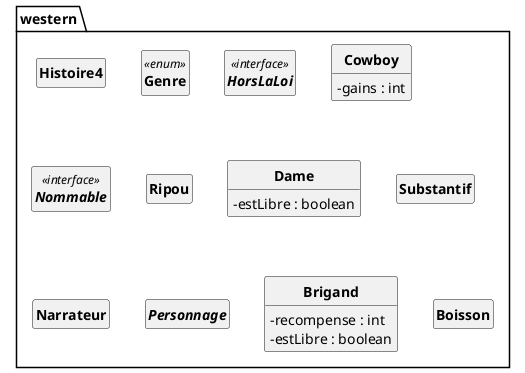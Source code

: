 @startuml
'https://plantuml.com/class-diagram 
 skinparam classAttributeIconSize 0 
skinparam classFontStyle Bold
skinparam style strictuml
hide empty members
package western{ 
class Histoire4{ 

 } 
enum Genre <<enum>> { 

 } 
interface HorsLaLoi <<interface>> { 

 } 
class Cowboy{ 
- gains : int

 } 
interface Nommable <<interface>> { 

 } 
class Ripou{ 

 } 
class Dame{ 
- estLibre : boolean

 } 
class Substantif{ 

 } 
class Narrateur{ 

 } 
abstract class Personnage{ 

 } 
class Brigand{ 
- recompense : int
- estLibre : boolean

 } 
class Boisson{ 

 } 
}
@enduml
